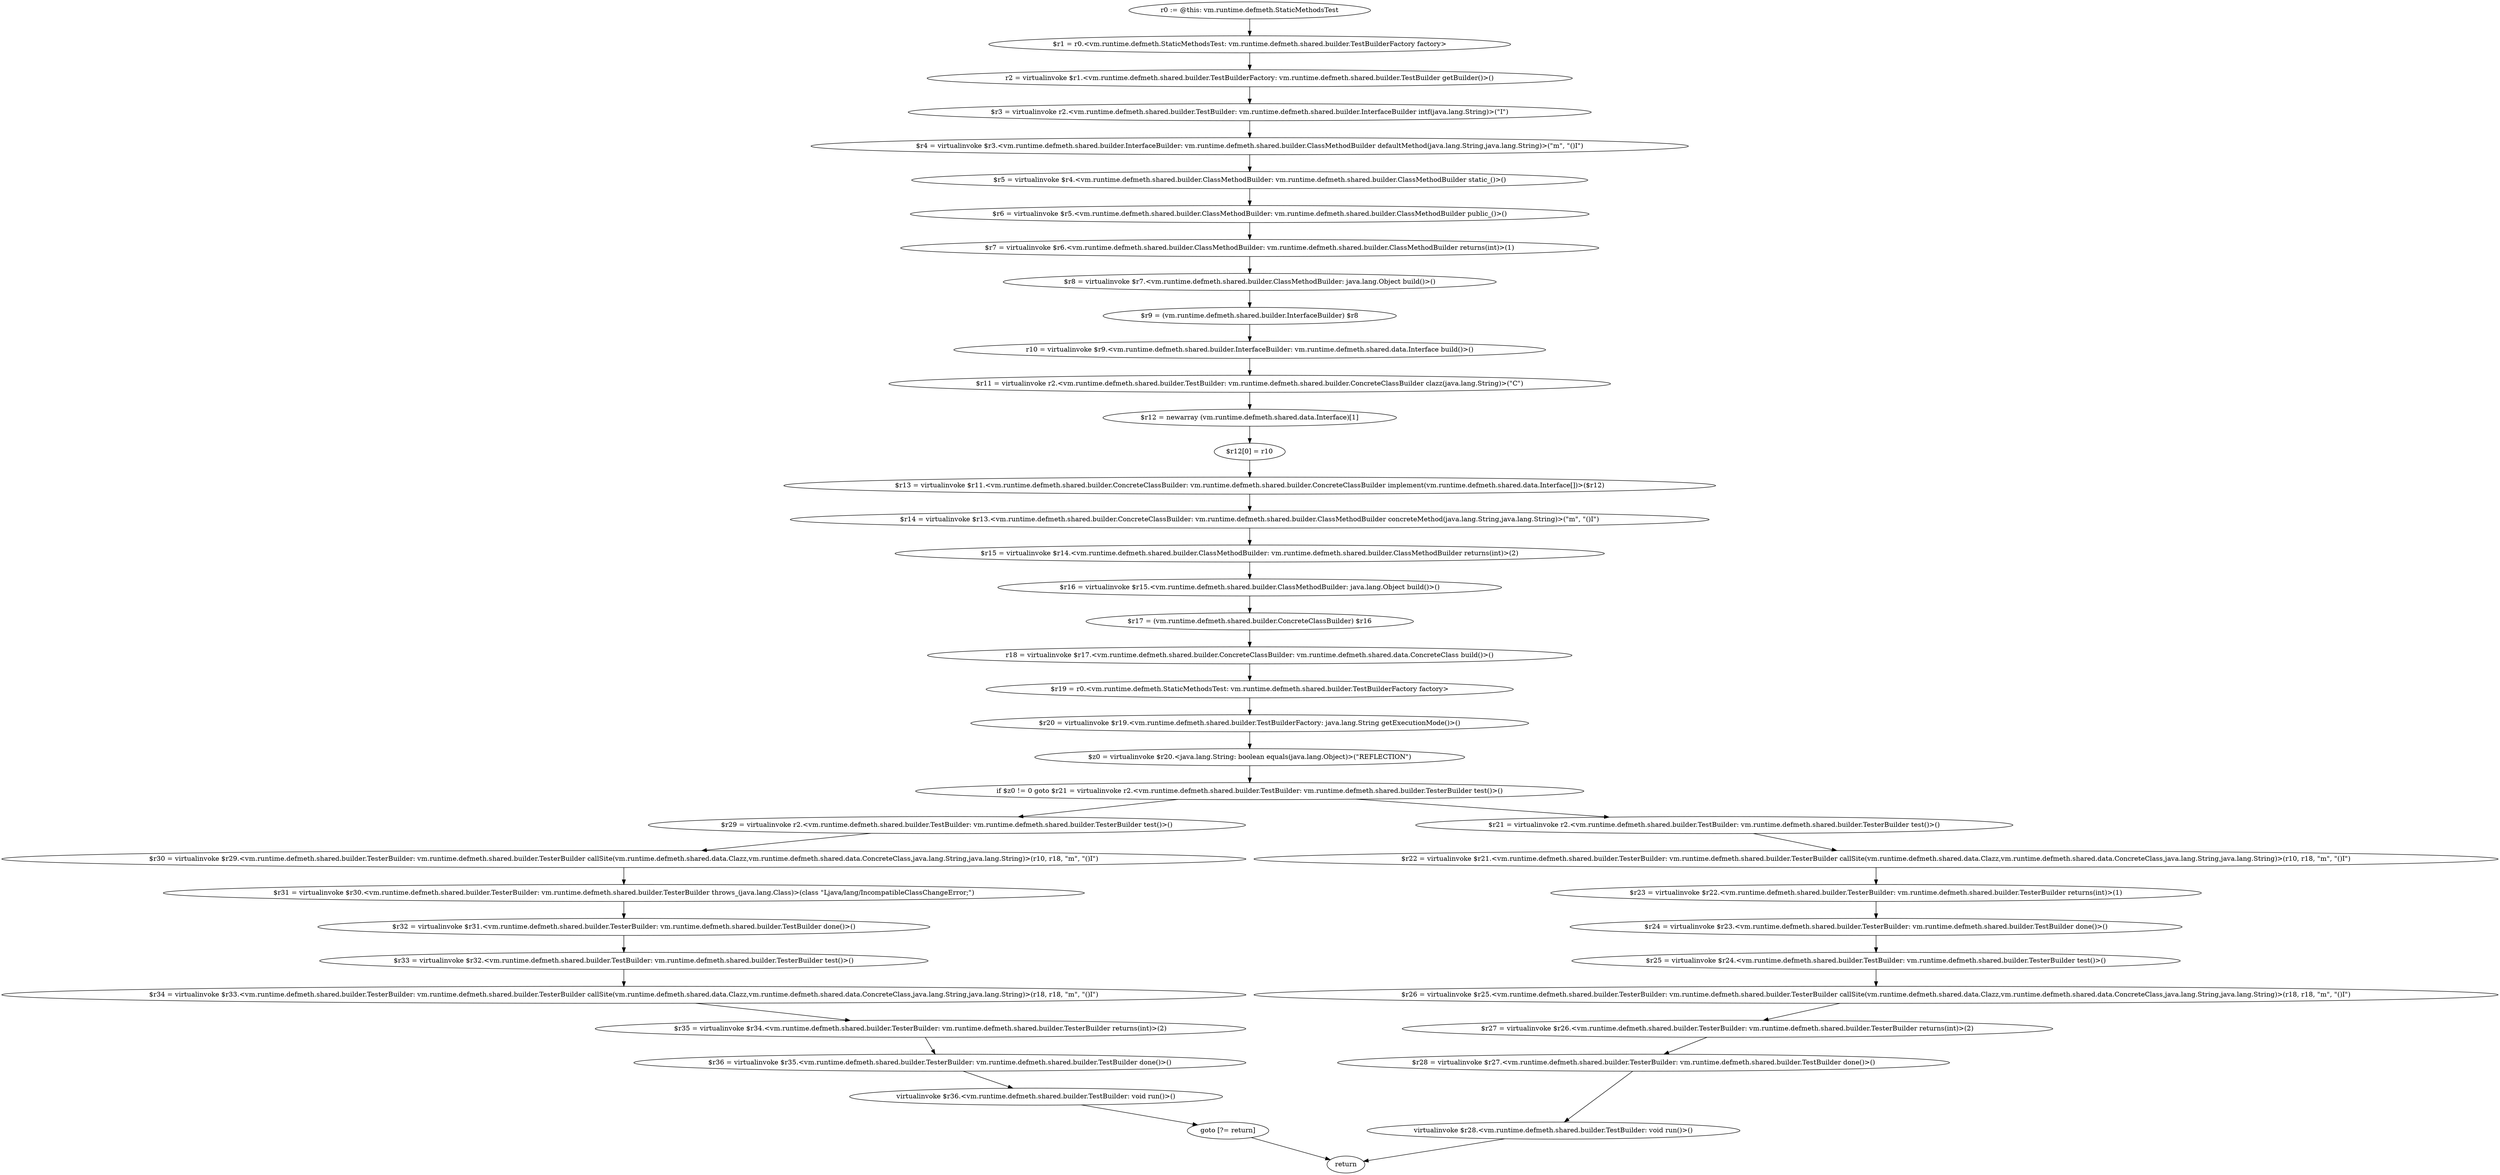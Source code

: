 digraph "unitGraph" {
    "r0 := @this: vm.runtime.defmeth.StaticMethodsTest"
    "$r1 = r0.<vm.runtime.defmeth.StaticMethodsTest: vm.runtime.defmeth.shared.builder.TestBuilderFactory factory>"
    "r2 = virtualinvoke $r1.<vm.runtime.defmeth.shared.builder.TestBuilderFactory: vm.runtime.defmeth.shared.builder.TestBuilder getBuilder()>()"
    "$r3 = virtualinvoke r2.<vm.runtime.defmeth.shared.builder.TestBuilder: vm.runtime.defmeth.shared.builder.InterfaceBuilder intf(java.lang.String)>(\"I\")"
    "$r4 = virtualinvoke $r3.<vm.runtime.defmeth.shared.builder.InterfaceBuilder: vm.runtime.defmeth.shared.builder.ClassMethodBuilder defaultMethod(java.lang.String,java.lang.String)>(\"m\", \"()I\")"
    "$r5 = virtualinvoke $r4.<vm.runtime.defmeth.shared.builder.ClassMethodBuilder: vm.runtime.defmeth.shared.builder.ClassMethodBuilder static_()>()"
    "$r6 = virtualinvoke $r5.<vm.runtime.defmeth.shared.builder.ClassMethodBuilder: vm.runtime.defmeth.shared.builder.ClassMethodBuilder public_()>()"
    "$r7 = virtualinvoke $r6.<vm.runtime.defmeth.shared.builder.ClassMethodBuilder: vm.runtime.defmeth.shared.builder.ClassMethodBuilder returns(int)>(1)"
    "$r8 = virtualinvoke $r7.<vm.runtime.defmeth.shared.builder.ClassMethodBuilder: java.lang.Object build()>()"
    "$r9 = (vm.runtime.defmeth.shared.builder.InterfaceBuilder) $r8"
    "r10 = virtualinvoke $r9.<vm.runtime.defmeth.shared.builder.InterfaceBuilder: vm.runtime.defmeth.shared.data.Interface build()>()"
    "$r11 = virtualinvoke r2.<vm.runtime.defmeth.shared.builder.TestBuilder: vm.runtime.defmeth.shared.builder.ConcreteClassBuilder clazz(java.lang.String)>(\"C\")"
    "$r12 = newarray (vm.runtime.defmeth.shared.data.Interface)[1]"
    "$r12[0] = r10"
    "$r13 = virtualinvoke $r11.<vm.runtime.defmeth.shared.builder.ConcreteClassBuilder: vm.runtime.defmeth.shared.builder.ConcreteClassBuilder implement(vm.runtime.defmeth.shared.data.Interface[])>($r12)"
    "$r14 = virtualinvoke $r13.<vm.runtime.defmeth.shared.builder.ConcreteClassBuilder: vm.runtime.defmeth.shared.builder.ClassMethodBuilder concreteMethod(java.lang.String,java.lang.String)>(\"m\", \"()I\")"
    "$r15 = virtualinvoke $r14.<vm.runtime.defmeth.shared.builder.ClassMethodBuilder: vm.runtime.defmeth.shared.builder.ClassMethodBuilder returns(int)>(2)"
    "$r16 = virtualinvoke $r15.<vm.runtime.defmeth.shared.builder.ClassMethodBuilder: java.lang.Object build()>()"
    "$r17 = (vm.runtime.defmeth.shared.builder.ConcreteClassBuilder) $r16"
    "r18 = virtualinvoke $r17.<vm.runtime.defmeth.shared.builder.ConcreteClassBuilder: vm.runtime.defmeth.shared.data.ConcreteClass build()>()"
    "$r19 = r0.<vm.runtime.defmeth.StaticMethodsTest: vm.runtime.defmeth.shared.builder.TestBuilderFactory factory>"
    "$r20 = virtualinvoke $r19.<vm.runtime.defmeth.shared.builder.TestBuilderFactory: java.lang.String getExecutionMode()>()"
    "$z0 = virtualinvoke $r20.<java.lang.String: boolean equals(java.lang.Object)>(\"REFLECTION\")"
    "if $z0 != 0 goto $r21 = virtualinvoke r2.<vm.runtime.defmeth.shared.builder.TestBuilder: vm.runtime.defmeth.shared.builder.TesterBuilder test()>()"
    "$r29 = virtualinvoke r2.<vm.runtime.defmeth.shared.builder.TestBuilder: vm.runtime.defmeth.shared.builder.TesterBuilder test()>()"
    "$r30 = virtualinvoke $r29.<vm.runtime.defmeth.shared.builder.TesterBuilder: vm.runtime.defmeth.shared.builder.TesterBuilder callSite(vm.runtime.defmeth.shared.data.Clazz,vm.runtime.defmeth.shared.data.ConcreteClass,java.lang.String,java.lang.String)>(r10, r18, \"m\", \"()I\")"
    "$r31 = virtualinvoke $r30.<vm.runtime.defmeth.shared.builder.TesterBuilder: vm.runtime.defmeth.shared.builder.TesterBuilder throws_(java.lang.Class)>(class \"Ljava/lang/IncompatibleClassChangeError;\")"
    "$r32 = virtualinvoke $r31.<vm.runtime.defmeth.shared.builder.TesterBuilder: vm.runtime.defmeth.shared.builder.TestBuilder done()>()"
    "$r33 = virtualinvoke $r32.<vm.runtime.defmeth.shared.builder.TestBuilder: vm.runtime.defmeth.shared.builder.TesterBuilder test()>()"
    "$r34 = virtualinvoke $r33.<vm.runtime.defmeth.shared.builder.TesterBuilder: vm.runtime.defmeth.shared.builder.TesterBuilder callSite(vm.runtime.defmeth.shared.data.Clazz,vm.runtime.defmeth.shared.data.ConcreteClass,java.lang.String,java.lang.String)>(r18, r18, \"m\", \"()I\")"
    "$r35 = virtualinvoke $r34.<vm.runtime.defmeth.shared.builder.TesterBuilder: vm.runtime.defmeth.shared.builder.TesterBuilder returns(int)>(2)"
    "$r36 = virtualinvoke $r35.<vm.runtime.defmeth.shared.builder.TesterBuilder: vm.runtime.defmeth.shared.builder.TestBuilder done()>()"
    "virtualinvoke $r36.<vm.runtime.defmeth.shared.builder.TestBuilder: void run()>()"
    "goto [?= return]"
    "$r21 = virtualinvoke r2.<vm.runtime.defmeth.shared.builder.TestBuilder: vm.runtime.defmeth.shared.builder.TesterBuilder test()>()"
    "$r22 = virtualinvoke $r21.<vm.runtime.defmeth.shared.builder.TesterBuilder: vm.runtime.defmeth.shared.builder.TesterBuilder callSite(vm.runtime.defmeth.shared.data.Clazz,vm.runtime.defmeth.shared.data.ConcreteClass,java.lang.String,java.lang.String)>(r10, r18, \"m\", \"()I\")"
    "$r23 = virtualinvoke $r22.<vm.runtime.defmeth.shared.builder.TesterBuilder: vm.runtime.defmeth.shared.builder.TesterBuilder returns(int)>(1)"
    "$r24 = virtualinvoke $r23.<vm.runtime.defmeth.shared.builder.TesterBuilder: vm.runtime.defmeth.shared.builder.TestBuilder done()>()"
    "$r25 = virtualinvoke $r24.<vm.runtime.defmeth.shared.builder.TestBuilder: vm.runtime.defmeth.shared.builder.TesterBuilder test()>()"
    "$r26 = virtualinvoke $r25.<vm.runtime.defmeth.shared.builder.TesterBuilder: vm.runtime.defmeth.shared.builder.TesterBuilder callSite(vm.runtime.defmeth.shared.data.Clazz,vm.runtime.defmeth.shared.data.ConcreteClass,java.lang.String,java.lang.String)>(r18, r18, \"m\", \"()I\")"
    "$r27 = virtualinvoke $r26.<vm.runtime.defmeth.shared.builder.TesterBuilder: vm.runtime.defmeth.shared.builder.TesterBuilder returns(int)>(2)"
    "$r28 = virtualinvoke $r27.<vm.runtime.defmeth.shared.builder.TesterBuilder: vm.runtime.defmeth.shared.builder.TestBuilder done()>()"
    "virtualinvoke $r28.<vm.runtime.defmeth.shared.builder.TestBuilder: void run()>()"
    "return"
    "r0 := @this: vm.runtime.defmeth.StaticMethodsTest"->"$r1 = r0.<vm.runtime.defmeth.StaticMethodsTest: vm.runtime.defmeth.shared.builder.TestBuilderFactory factory>";
    "$r1 = r0.<vm.runtime.defmeth.StaticMethodsTest: vm.runtime.defmeth.shared.builder.TestBuilderFactory factory>"->"r2 = virtualinvoke $r1.<vm.runtime.defmeth.shared.builder.TestBuilderFactory: vm.runtime.defmeth.shared.builder.TestBuilder getBuilder()>()";
    "r2 = virtualinvoke $r1.<vm.runtime.defmeth.shared.builder.TestBuilderFactory: vm.runtime.defmeth.shared.builder.TestBuilder getBuilder()>()"->"$r3 = virtualinvoke r2.<vm.runtime.defmeth.shared.builder.TestBuilder: vm.runtime.defmeth.shared.builder.InterfaceBuilder intf(java.lang.String)>(\"I\")";
    "$r3 = virtualinvoke r2.<vm.runtime.defmeth.shared.builder.TestBuilder: vm.runtime.defmeth.shared.builder.InterfaceBuilder intf(java.lang.String)>(\"I\")"->"$r4 = virtualinvoke $r3.<vm.runtime.defmeth.shared.builder.InterfaceBuilder: vm.runtime.defmeth.shared.builder.ClassMethodBuilder defaultMethod(java.lang.String,java.lang.String)>(\"m\", \"()I\")";
    "$r4 = virtualinvoke $r3.<vm.runtime.defmeth.shared.builder.InterfaceBuilder: vm.runtime.defmeth.shared.builder.ClassMethodBuilder defaultMethod(java.lang.String,java.lang.String)>(\"m\", \"()I\")"->"$r5 = virtualinvoke $r4.<vm.runtime.defmeth.shared.builder.ClassMethodBuilder: vm.runtime.defmeth.shared.builder.ClassMethodBuilder static_()>()";
    "$r5 = virtualinvoke $r4.<vm.runtime.defmeth.shared.builder.ClassMethodBuilder: vm.runtime.defmeth.shared.builder.ClassMethodBuilder static_()>()"->"$r6 = virtualinvoke $r5.<vm.runtime.defmeth.shared.builder.ClassMethodBuilder: vm.runtime.defmeth.shared.builder.ClassMethodBuilder public_()>()";
    "$r6 = virtualinvoke $r5.<vm.runtime.defmeth.shared.builder.ClassMethodBuilder: vm.runtime.defmeth.shared.builder.ClassMethodBuilder public_()>()"->"$r7 = virtualinvoke $r6.<vm.runtime.defmeth.shared.builder.ClassMethodBuilder: vm.runtime.defmeth.shared.builder.ClassMethodBuilder returns(int)>(1)";
    "$r7 = virtualinvoke $r6.<vm.runtime.defmeth.shared.builder.ClassMethodBuilder: vm.runtime.defmeth.shared.builder.ClassMethodBuilder returns(int)>(1)"->"$r8 = virtualinvoke $r7.<vm.runtime.defmeth.shared.builder.ClassMethodBuilder: java.lang.Object build()>()";
    "$r8 = virtualinvoke $r7.<vm.runtime.defmeth.shared.builder.ClassMethodBuilder: java.lang.Object build()>()"->"$r9 = (vm.runtime.defmeth.shared.builder.InterfaceBuilder) $r8";
    "$r9 = (vm.runtime.defmeth.shared.builder.InterfaceBuilder) $r8"->"r10 = virtualinvoke $r9.<vm.runtime.defmeth.shared.builder.InterfaceBuilder: vm.runtime.defmeth.shared.data.Interface build()>()";
    "r10 = virtualinvoke $r9.<vm.runtime.defmeth.shared.builder.InterfaceBuilder: vm.runtime.defmeth.shared.data.Interface build()>()"->"$r11 = virtualinvoke r2.<vm.runtime.defmeth.shared.builder.TestBuilder: vm.runtime.defmeth.shared.builder.ConcreteClassBuilder clazz(java.lang.String)>(\"C\")";
    "$r11 = virtualinvoke r2.<vm.runtime.defmeth.shared.builder.TestBuilder: vm.runtime.defmeth.shared.builder.ConcreteClassBuilder clazz(java.lang.String)>(\"C\")"->"$r12 = newarray (vm.runtime.defmeth.shared.data.Interface)[1]";
    "$r12 = newarray (vm.runtime.defmeth.shared.data.Interface)[1]"->"$r12[0] = r10";
    "$r12[0] = r10"->"$r13 = virtualinvoke $r11.<vm.runtime.defmeth.shared.builder.ConcreteClassBuilder: vm.runtime.defmeth.shared.builder.ConcreteClassBuilder implement(vm.runtime.defmeth.shared.data.Interface[])>($r12)";
    "$r13 = virtualinvoke $r11.<vm.runtime.defmeth.shared.builder.ConcreteClassBuilder: vm.runtime.defmeth.shared.builder.ConcreteClassBuilder implement(vm.runtime.defmeth.shared.data.Interface[])>($r12)"->"$r14 = virtualinvoke $r13.<vm.runtime.defmeth.shared.builder.ConcreteClassBuilder: vm.runtime.defmeth.shared.builder.ClassMethodBuilder concreteMethod(java.lang.String,java.lang.String)>(\"m\", \"()I\")";
    "$r14 = virtualinvoke $r13.<vm.runtime.defmeth.shared.builder.ConcreteClassBuilder: vm.runtime.defmeth.shared.builder.ClassMethodBuilder concreteMethod(java.lang.String,java.lang.String)>(\"m\", \"()I\")"->"$r15 = virtualinvoke $r14.<vm.runtime.defmeth.shared.builder.ClassMethodBuilder: vm.runtime.defmeth.shared.builder.ClassMethodBuilder returns(int)>(2)";
    "$r15 = virtualinvoke $r14.<vm.runtime.defmeth.shared.builder.ClassMethodBuilder: vm.runtime.defmeth.shared.builder.ClassMethodBuilder returns(int)>(2)"->"$r16 = virtualinvoke $r15.<vm.runtime.defmeth.shared.builder.ClassMethodBuilder: java.lang.Object build()>()";
    "$r16 = virtualinvoke $r15.<vm.runtime.defmeth.shared.builder.ClassMethodBuilder: java.lang.Object build()>()"->"$r17 = (vm.runtime.defmeth.shared.builder.ConcreteClassBuilder) $r16";
    "$r17 = (vm.runtime.defmeth.shared.builder.ConcreteClassBuilder) $r16"->"r18 = virtualinvoke $r17.<vm.runtime.defmeth.shared.builder.ConcreteClassBuilder: vm.runtime.defmeth.shared.data.ConcreteClass build()>()";
    "r18 = virtualinvoke $r17.<vm.runtime.defmeth.shared.builder.ConcreteClassBuilder: vm.runtime.defmeth.shared.data.ConcreteClass build()>()"->"$r19 = r0.<vm.runtime.defmeth.StaticMethodsTest: vm.runtime.defmeth.shared.builder.TestBuilderFactory factory>";
    "$r19 = r0.<vm.runtime.defmeth.StaticMethodsTest: vm.runtime.defmeth.shared.builder.TestBuilderFactory factory>"->"$r20 = virtualinvoke $r19.<vm.runtime.defmeth.shared.builder.TestBuilderFactory: java.lang.String getExecutionMode()>()";
    "$r20 = virtualinvoke $r19.<vm.runtime.defmeth.shared.builder.TestBuilderFactory: java.lang.String getExecutionMode()>()"->"$z0 = virtualinvoke $r20.<java.lang.String: boolean equals(java.lang.Object)>(\"REFLECTION\")";
    "$z0 = virtualinvoke $r20.<java.lang.String: boolean equals(java.lang.Object)>(\"REFLECTION\")"->"if $z0 != 0 goto $r21 = virtualinvoke r2.<vm.runtime.defmeth.shared.builder.TestBuilder: vm.runtime.defmeth.shared.builder.TesterBuilder test()>()";
    "if $z0 != 0 goto $r21 = virtualinvoke r2.<vm.runtime.defmeth.shared.builder.TestBuilder: vm.runtime.defmeth.shared.builder.TesterBuilder test()>()"->"$r29 = virtualinvoke r2.<vm.runtime.defmeth.shared.builder.TestBuilder: vm.runtime.defmeth.shared.builder.TesterBuilder test()>()";
    "if $z0 != 0 goto $r21 = virtualinvoke r2.<vm.runtime.defmeth.shared.builder.TestBuilder: vm.runtime.defmeth.shared.builder.TesterBuilder test()>()"->"$r21 = virtualinvoke r2.<vm.runtime.defmeth.shared.builder.TestBuilder: vm.runtime.defmeth.shared.builder.TesterBuilder test()>()";
    "$r29 = virtualinvoke r2.<vm.runtime.defmeth.shared.builder.TestBuilder: vm.runtime.defmeth.shared.builder.TesterBuilder test()>()"->"$r30 = virtualinvoke $r29.<vm.runtime.defmeth.shared.builder.TesterBuilder: vm.runtime.defmeth.shared.builder.TesterBuilder callSite(vm.runtime.defmeth.shared.data.Clazz,vm.runtime.defmeth.shared.data.ConcreteClass,java.lang.String,java.lang.String)>(r10, r18, \"m\", \"()I\")";
    "$r30 = virtualinvoke $r29.<vm.runtime.defmeth.shared.builder.TesterBuilder: vm.runtime.defmeth.shared.builder.TesterBuilder callSite(vm.runtime.defmeth.shared.data.Clazz,vm.runtime.defmeth.shared.data.ConcreteClass,java.lang.String,java.lang.String)>(r10, r18, \"m\", \"()I\")"->"$r31 = virtualinvoke $r30.<vm.runtime.defmeth.shared.builder.TesterBuilder: vm.runtime.defmeth.shared.builder.TesterBuilder throws_(java.lang.Class)>(class \"Ljava/lang/IncompatibleClassChangeError;\")";
    "$r31 = virtualinvoke $r30.<vm.runtime.defmeth.shared.builder.TesterBuilder: vm.runtime.defmeth.shared.builder.TesterBuilder throws_(java.lang.Class)>(class \"Ljava/lang/IncompatibleClassChangeError;\")"->"$r32 = virtualinvoke $r31.<vm.runtime.defmeth.shared.builder.TesterBuilder: vm.runtime.defmeth.shared.builder.TestBuilder done()>()";
    "$r32 = virtualinvoke $r31.<vm.runtime.defmeth.shared.builder.TesterBuilder: vm.runtime.defmeth.shared.builder.TestBuilder done()>()"->"$r33 = virtualinvoke $r32.<vm.runtime.defmeth.shared.builder.TestBuilder: vm.runtime.defmeth.shared.builder.TesterBuilder test()>()";
    "$r33 = virtualinvoke $r32.<vm.runtime.defmeth.shared.builder.TestBuilder: vm.runtime.defmeth.shared.builder.TesterBuilder test()>()"->"$r34 = virtualinvoke $r33.<vm.runtime.defmeth.shared.builder.TesterBuilder: vm.runtime.defmeth.shared.builder.TesterBuilder callSite(vm.runtime.defmeth.shared.data.Clazz,vm.runtime.defmeth.shared.data.ConcreteClass,java.lang.String,java.lang.String)>(r18, r18, \"m\", \"()I\")";
    "$r34 = virtualinvoke $r33.<vm.runtime.defmeth.shared.builder.TesterBuilder: vm.runtime.defmeth.shared.builder.TesterBuilder callSite(vm.runtime.defmeth.shared.data.Clazz,vm.runtime.defmeth.shared.data.ConcreteClass,java.lang.String,java.lang.String)>(r18, r18, \"m\", \"()I\")"->"$r35 = virtualinvoke $r34.<vm.runtime.defmeth.shared.builder.TesterBuilder: vm.runtime.defmeth.shared.builder.TesterBuilder returns(int)>(2)";
    "$r35 = virtualinvoke $r34.<vm.runtime.defmeth.shared.builder.TesterBuilder: vm.runtime.defmeth.shared.builder.TesterBuilder returns(int)>(2)"->"$r36 = virtualinvoke $r35.<vm.runtime.defmeth.shared.builder.TesterBuilder: vm.runtime.defmeth.shared.builder.TestBuilder done()>()";
    "$r36 = virtualinvoke $r35.<vm.runtime.defmeth.shared.builder.TesterBuilder: vm.runtime.defmeth.shared.builder.TestBuilder done()>()"->"virtualinvoke $r36.<vm.runtime.defmeth.shared.builder.TestBuilder: void run()>()";
    "virtualinvoke $r36.<vm.runtime.defmeth.shared.builder.TestBuilder: void run()>()"->"goto [?= return]";
    "goto [?= return]"->"return";
    "$r21 = virtualinvoke r2.<vm.runtime.defmeth.shared.builder.TestBuilder: vm.runtime.defmeth.shared.builder.TesterBuilder test()>()"->"$r22 = virtualinvoke $r21.<vm.runtime.defmeth.shared.builder.TesterBuilder: vm.runtime.defmeth.shared.builder.TesterBuilder callSite(vm.runtime.defmeth.shared.data.Clazz,vm.runtime.defmeth.shared.data.ConcreteClass,java.lang.String,java.lang.String)>(r10, r18, \"m\", \"()I\")";
    "$r22 = virtualinvoke $r21.<vm.runtime.defmeth.shared.builder.TesterBuilder: vm.runtime.defmeth.shared.builder.TesterBuilder callSite(vm.runtime.defmeth.shared.data.Clazz,vm.runtime.defmeth.shared.data.ConcreteClass,java.lang.String,java.lang.String)>(r10, r18, \"m\", \"()I\")"->"$r23 = virtualinvoke $r22.<vm.runtime.defmeth.shared.builder.TesterBuilder: vm.runtime.defmeth.shared.builder.TesterBuilder returns(int)>(1)";
    "$r23 = virtualinvoke $r22.<vm.runtime.defmeth.shared.builder.TesterBuilder: vm.runtime.defmeth.shared.builder.TesterBuilder returns(int)>(1)"->"$r24 = virtualinvoke $r23.<vm.runtime.defmeth.shared.builder.TesterBuilder: vm.runtime.defmeth.shared.builder.TestBuilder done()>()";
    "$r24 = virtualinvoke $r23.<vm.runtime.defmeth.shared.builder.TesterBuilder: vm.runtime.defmeth.shared.builder.TestBuilder done()>()"->"$r25 = virtualinvoke $r24.<vm.runtime.defmeth.shared.builder.TestBuilder: vm.runtime.defmeth.shared.builder.TesterBuilder test()>()";
    "$r25 = virtualinvoke $r24.<vm.runtime.defmeth.shared.builder.TestBuilder: vm.runtime.defmeth.shared.builder.TesterBuilder test()>()"->"$r26 = virtualinvoke $r25.<vm.runtime.defmeth.shared.builder.TesterBuilder: vm.runtime.defmeth.shared.builder.TesterBuilder callSite(vm.runtime.defmeth.shared.data.Clazz,vm.runtime.defmeth.shared.data.ConcreteClass,java.lang.String,java.lang.String)>(r18, r18, \"m\", \"()I\")";
    "$r26 = virtualinvoke $r25.<vm.runtime.defmeth.shared.builder.TesterBuilder: vm.runtime.defmeth.shared.builder.TesterBuilder callSite(vm.runtime.defmeth.shared.data.Clazz,vm.runtime.defmeth.shared.data.ConcreteClass,java.lang.String,java.lang.String)>(r18, r18, \"m\", \"()I\")"->"$r27 = virtualinvoke $r26.<vm.runtime.defmeth.shared.builder.TesterBuilder: vm.runtime.defmeth.shared.builder.TesterBuilder returns(int)>(2)";
    "$r27 = virtualinvoke $r26.<vm.runtime.defmeth.shared.builder.TesterBuilder: vm.runtime.defmeth.shared.builder.TesterBuilder returns(int)>(2)"->"$r28 = virtualinvoke $r27.<vm.runtime.defmeth.shared.builder.TesterBuilder: vm.runtime.defmeth.shared.builder.TestBuilder done()>()";
    "$r28 = virtualinvoke $r27.<vm.runtime.defmeth.shared.builder.TesterBuilder: vm.runtime.defmeth.shared.builder.TestBuilder done()>()"->"virtualinvoke $r28.<vm.runtime.defmeth.shared.builder.TestBuilder: void run()>()";
    "virtualinvoke $r28.<vm.runtime.defmeth.shared.builder.TestBuilder: void run()>()"->"return";
}
